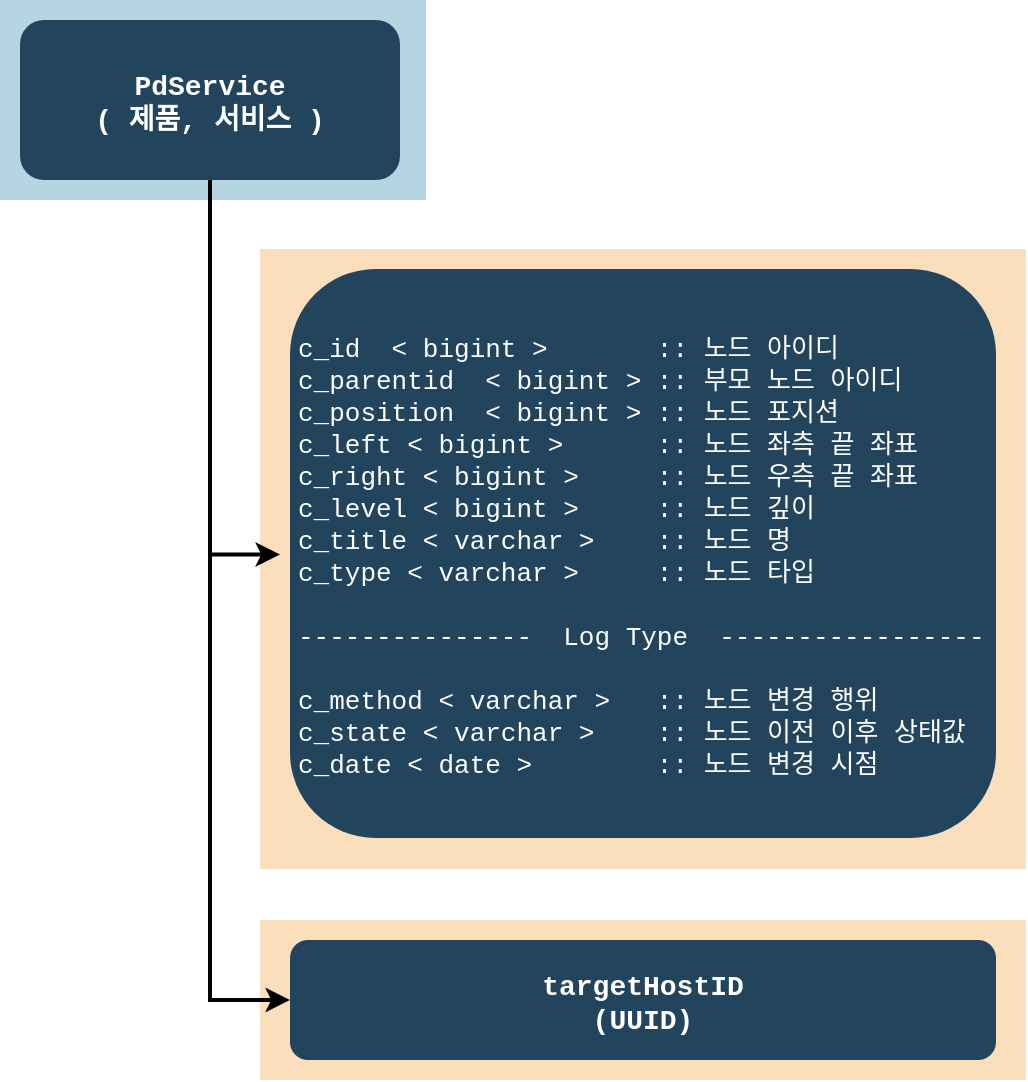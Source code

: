 <mxfile version="21.0.10" type="github">
  <diagram name="페이지-1" id="RUyc2Q7VVCUn38qS7GnB">
    <mxGraphModel dx="1955" dy="1324" grid="1" gridSize="10" guides="1" tooltips="1" connect="1" arrows="1" fold="1" page="1" pageScale="1" pageWidth="827" pageHeight="1169" math="0" shadow="0">
      <root>
        <mxCell id="0" />
        <mxCell id="1" parent="0" />
        <mxCell id="3NGBtrKvB-5Wj472oprQ-3" value="" style="fillColor=#F2931E;strokeColor=none;opacity=30;fontFamily=Courier New;" vertex="1" parent="1">
          <mxGeometry x="200" y="670" width="383" height="80" as="geometry" />
        </mxCell>
        <mxCell id="3NGBtrKvB-5Wj472oprQ-4" value="" style="fillColor=#10739E;strokeColor=none;opacity=30;fontFamily=Courier New;" vertex="1" parent="1">
          <mxGeometry x="70" y="210" width="213" height="100" as="geometry" />
        </mxCell>
        <mxCell id="3NGBtrKvB-5Wj472oprQ-5" value="" style="fillColor=#F2931E;strokeColor=none;opacity=30;fontFamily=Courier New;" vertex="1" parent="1">
          <mxGeometry x="200" y="334.5" width="383" height="310" as="geometry" />
        </mxCell>
        <mxCell id="3NGBtrKvB-5Wj472oprQ-6" value="PdService&#xa;( 제품, 서비스 )" style="rounded=1;fillColor=#23445D;gradientColor=none;strokeColor=none;fontColor=#FFFFFF;fontStyle=1;fontFamily=Courier New;fontSize=14" vertex="1" parent="1">
          <mxGeometry x="80" y="220" width="190" height="80" as="geometry" />
        </mxCell>
        <mxCell id="3NGBtrKvB-5Wj472oprQ-7" value="targetHostID&#xa;(UUID)" style="rounded=1;fillColor=#23445D;gradientColor=none;strokeColor=none;fontColor=#FFFFFF;fontStyle=1;fontFamily=Courier New;fontSize=14" vertex="1" parent="1">
          <mxGeometry x="215" y="680" width="353" height="60" as="geometry" />
        </mxCell>
        <mxCell id="3NGBtrKvB-5Wj472oprQ-12" value="" style="edgeStyle=elbowEdgeStyle;elbow=horizontal;strokeWidth=2;rounded=0;fontFamily=Courier New;" edge="1" parent="1" source="3NGBtrKvB-5Wj472oprQ-6">
          <mxGeometry x="-50" y="20" width="100" height="100" as="geometry">
            <mxPoint x="-50" y="120" as="sourcePoint" />
            <mxPoint x="210" y="487.25" as="targetPoint" />
            <Array as="points">
              <mxPoint x="175" y="320" />
            </Array>
          </mxGeometry>
        </mxCell>
        <mxCell id="3NGBtrKvB-5Wj472oprQ-13" value="" style="edgeStyle=elbowEdgeStyle;elbow=horizontal;strokeWidth=2;rounded=0;fontFamily=Courier New;" edge="1" parent="1" source="3NGBtrKvB-5Wj472oprQ-6" target="3NGBtrKvB-5Wj472oprQ-7">
          <mxGeometry x="-50" y="20" width="100" height="100" as="geometry">
            <mxPoint x="-50" y="120" as="sourcePoint" />
            <mxPoint x="50" y="20" as="targetPoint" />
            <Array as="points">
              <mxPoint x="175" y="360" />
            </Array>
          </mxGeometry>
        </mxCell>
        <mxCell id="3NGBtrKvB-5Wj472oprQ-18" value="c_id  &lt; bigint &gt;       :: 노드 아이디&#xa;c_parentid  &lt; bigint &gt; :: 부모 노드 아이디&#xa;c_position  &lt; bigint &gt; :: 노드 포지션&#xa;c_left &lt; bigint &gt;      :: 노드 좌측 끝 좌표&#xa;c_right &lt; bigint &gt;     :: 노드 우측 끝 좌표&#xa;c_level &lt; bigint &gt;     :: 노드 깊이&#xa;c_title &lt; varchar &gt;    :: 노드 명&#xa;c_type &lt; varchar &gt;     :: 노드 타입&#xa;&#xa;---------------  Log Type  -----------------&#xa;&#xa;c_method &lt; varchar &gt;   :: 노드 변경 행위&#xa;c_state &lt; varchar &gt;    :: 노드 이전 이후 상태값&#xa;c_date &lt; date &gt;        :: 노드 변경 시점" style="rounded=1;fillColor=#23445D;gradientColor=none;strokeColor=none;fontColor=#FFFFFF;fontStyle=0;fontFamily=Courier New;fontSize=13;align=left;spacing=4;textDirection=ltr;" vertex="1" parent="1">
          <mxGeometry x="215" y="344.5" width="353" height="284.5" as="geometry" />
        </mxCell>
      </root>
    </mxGraphModel>
  </diagram>
</mxfile>
